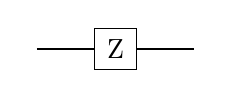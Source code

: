 \begin{tikzpicture}
\tikzstyle{operator} = [draw,fill=white,minimum size=1.5em] 

	\begin{pgfonlayer}{nodelayer}
		\node [] (0) at (-0.25, 0) {};
		\node [] (1) at (1.75, 0) {};
		\node [operator] (2) at (0.75, 0) {Z};
	\end{pgfonlayer}
	\begin{pgfonlayer}{edgelayer}
		\draw (0.center) to (2);
		\draw (2) to (1.center);
	\end{pgfonlayer}
\end{tikzpicture}